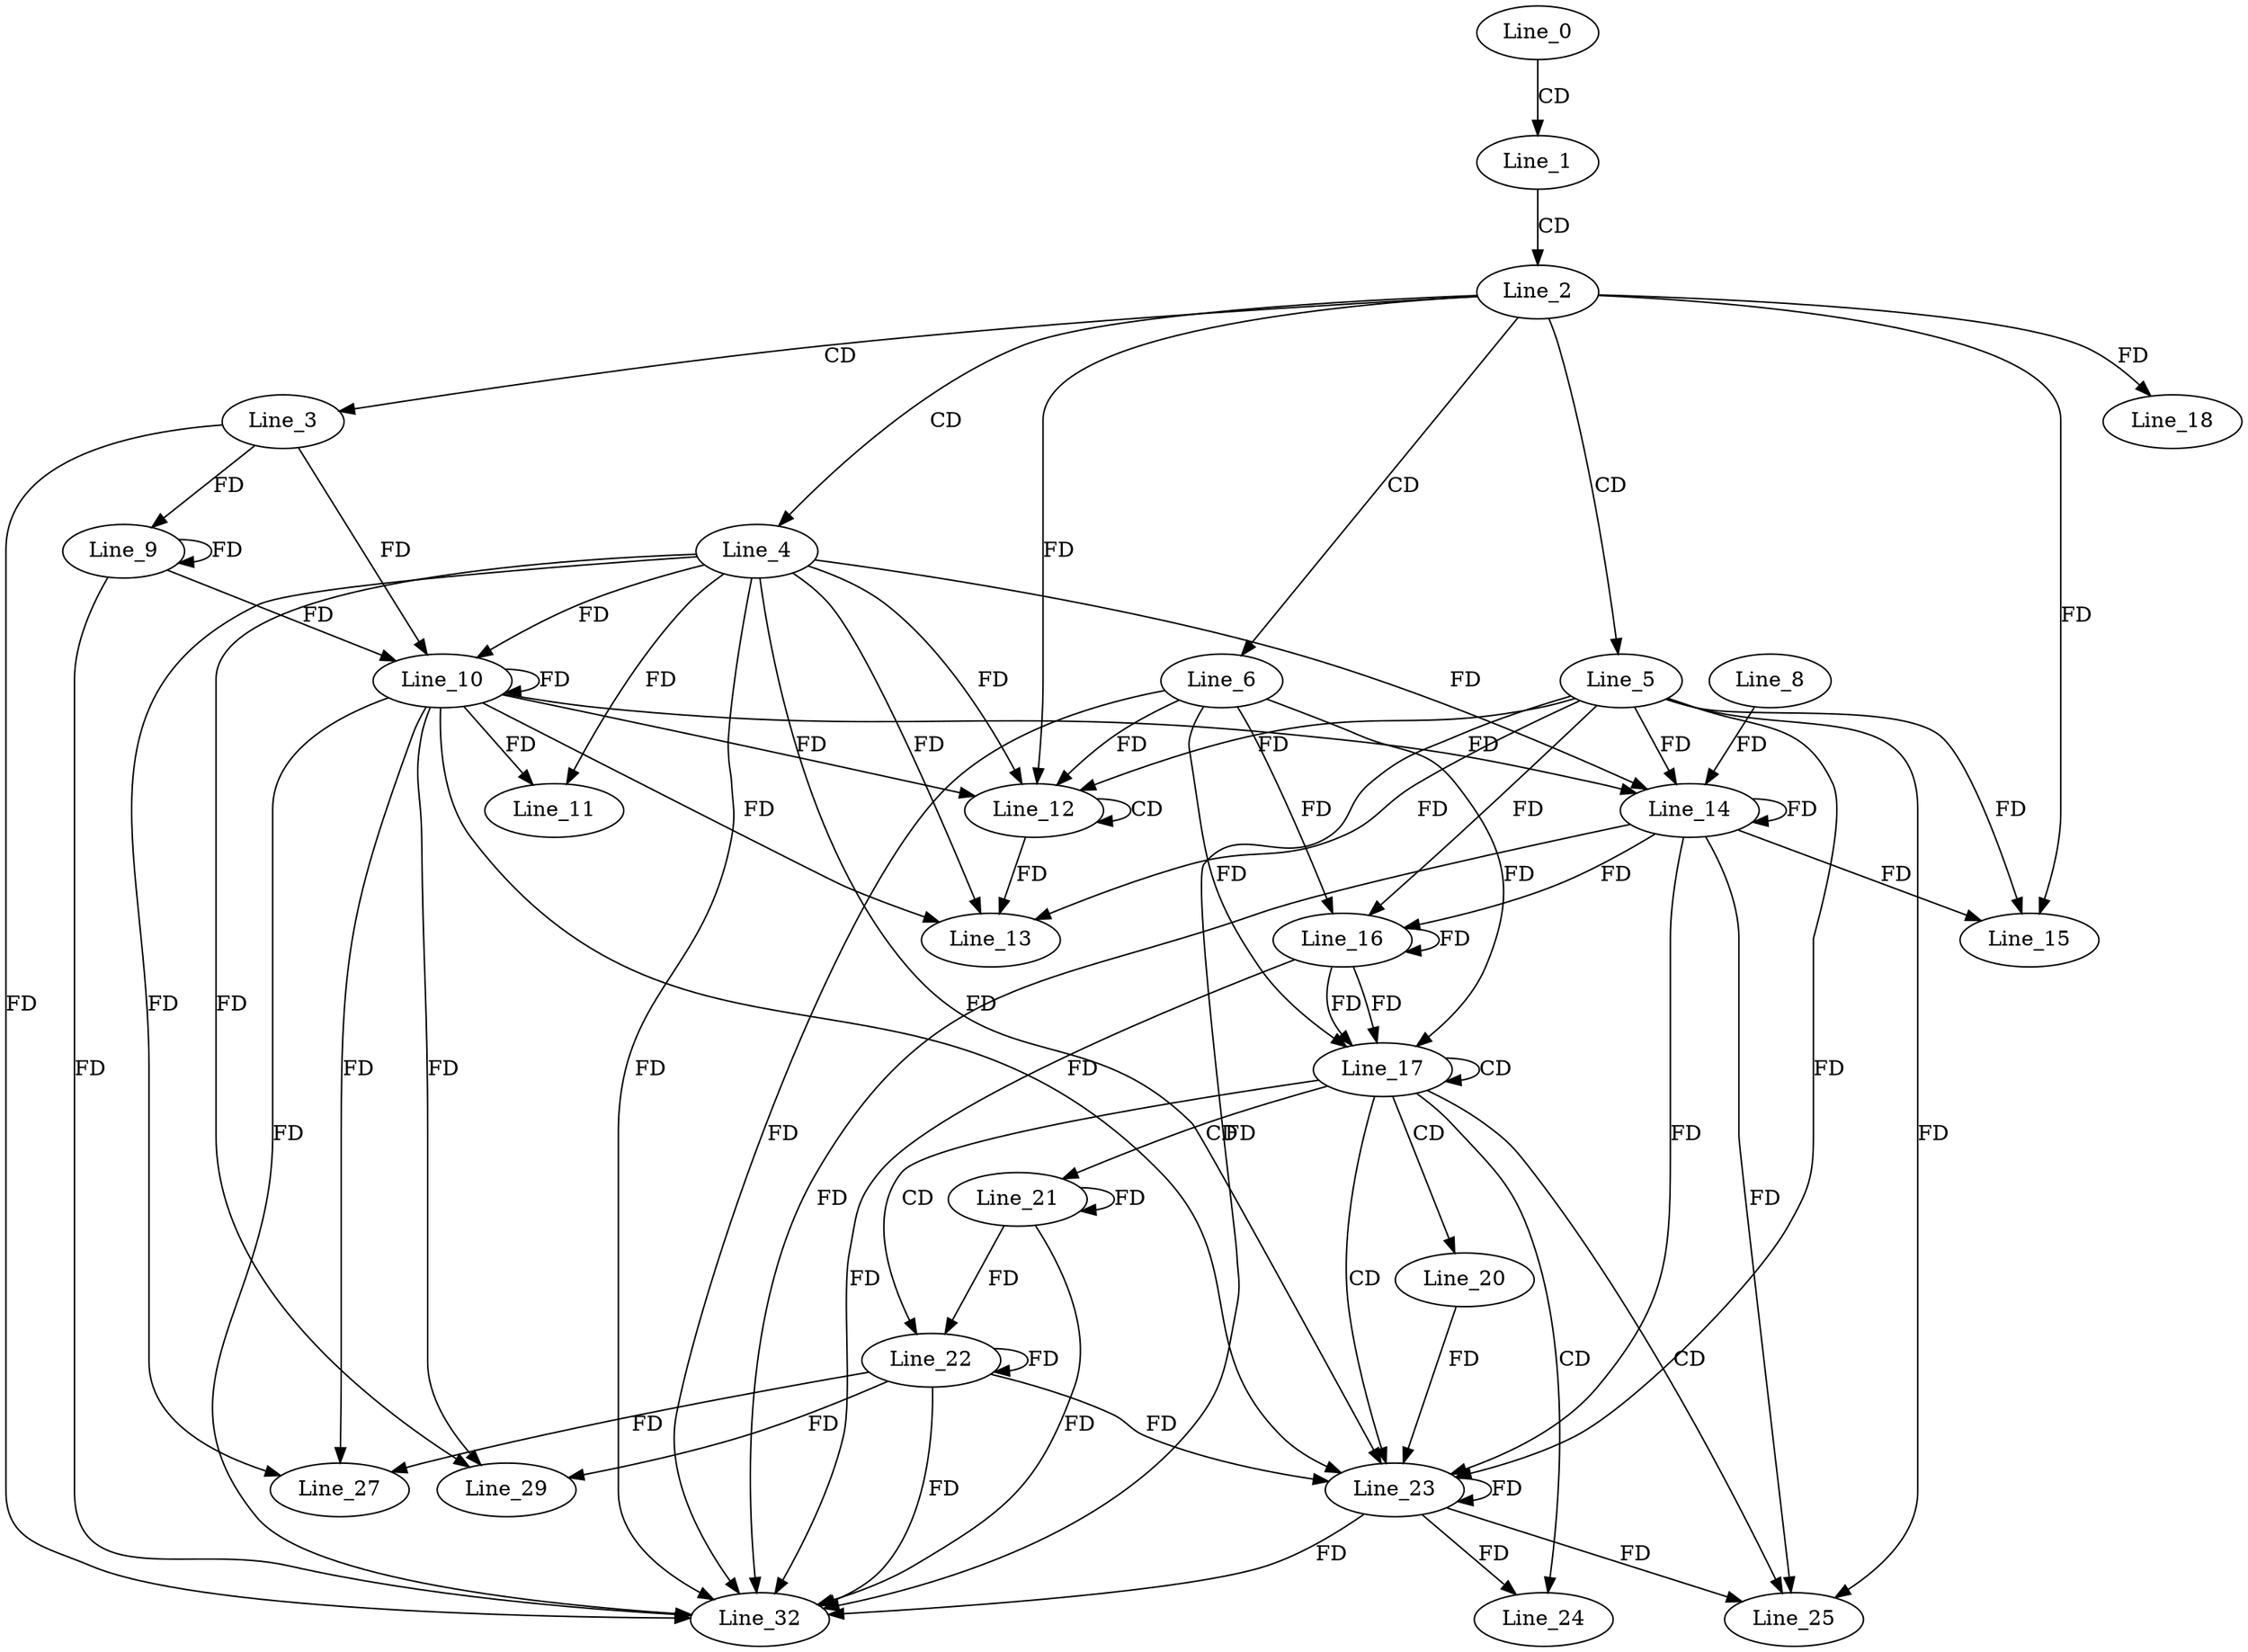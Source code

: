 digraph G {
  Line_0;
  Line_1;
  Line_2;
  Line_3;
  Line_4;
  Line_5;
  Line_6;
  Line_9;
  Line_9;
  Line_10;
  Line_10;
  Line_11;
  Line_12;
  Line_12;
  Line_12;
  Line_13;
  Line_14;
  Line_14;
  Line_8;
  Line_15;
  Line_15;
  Line_16;
  Line_16;
  Line_17;
  Line_17;
  Line_18;
  Line_20;
  Line_21;
  Line_21;
  Line_22;
  Line_22;
  Line_23;
  Line_23;
  Line_24;
  Line_24;
  Line_25;
  Line_27;
  Line_29;
  Line_32;
  Line_0 -> Line_1 [ label="CD" ];
  Line_1 -> Line_2 [ label="CD" ];
  Line_2 -> Line_3 [ label="CD" ];
  Line_2 -> Line_4 [ label="CD" ];
  Line_2 -> Line_5 [ label="CD" ];
  Line_2 -> Line_6 [ label="CD" ];
  Line_3 -> Line_9 [ label="FD" ];
  Line_9 -> Line_9 [ label="FD" ];
  Line_4 -> Line_10 [ label="FD" ];
  Line_10 -> Line_10 [ label="FD" ];
  Line_3 -> Line_10 [ label="FD" ];
  Line_9 -> Line_10 [ label="FD" ];
  Line_4 -> Line_11 [ label="FD" ];
  Line_10 -> Line_11 [ label="FD" ];
  Line_12 -> Line_12 [ label="CD" ];
  Line_4 -> Line_12 [ label="FD" ];
  Line_10 -> Line_12 [ label="FD" ];
  Line_5 -> Line_12 [ label="FD" ];
  Line_6 -> Line_12 [ label="FD" ];
  Line_2 -> Line_12 [ label="FD" ];
  Line_12 -> Line_13 [ label="FD" ];
  Line_4 -> Line_13 [ label="FD" ];
  Line_10 -> Line_13 [ label="FD" ];
  Line_5 -> Line_13 [ label="FD" ];
  Line_5 -> Line_14 [ label="FD" ];
  Line_14 -> Line_14 [ label="FD" ];
  Line_4 -> Line_14 [ label="FD" ];
  Line_10 -> Line_14 [ label="FD" ];
  Line_8 -> Line_14 [ label="FD" ];
  Line_5 -> Line_15 [ label="FD" ];
  Line_14 -> Line_15 [ label="FD" ];
  Line_2 -> Line_15 [ label="FD" ];
  Line_6 -> Line_16 [ label="FD" ];
  Line_16 -> Line_16 [ label="FD" ];
  Line_5 -> Line_16 [ label="FD" ];
  Line_14 -> Line_16 [ label="FD" ];
  Line_6 -> Line_17 [ label="FD" ];
  Line_16 -> Line_17 [ label="FD" ];
  Line_17 -> Line_17 [ label="CD" ];
  Line_6 -> Line_17 [ label="FD" ];
  Line_16 -> Line_17 [ label="FD" ];
  Line_2 -> Line_18 [ label="FD" ];
  Line_17 -> Line_20 [ label="CD" ];
  Line_17 -> Line_21 [ label="CD" ];
  Line_21 -> Line_21 [ label="FD" ];
  Line_17 -> Line_22 [ label="CD" ];
  Line_22 -> Line_22 [ label="FD" ];
  Line_21 -> Line_22 [ label="FD" ];
  Line_17 -> Line_23 [ label="CD" ];
  Line_5 -> Line_23 [ label="FD" ];
  Line_14 -> Line_23 [ label="FD" ];
  Line_23 -> Line_23 [ label="FD" ];
  Line_4 -> Line_23 [ label="FD" ];
  Line_10 -> Line_23 [ label="FD" ];
  Line_22 -> Line_23 [ label="FD" ];
  Line_20 -> Line_23 [ label="FD" ];
  Line_17 -> Line_24 [ label="CD" ];
  Line_23 -> Line_24 [ label="FD" ];
  Line_17 -> Line_25 [ label="CD" ];
  Line_5 -> Line_25 [ label="FD" ];
  Line_14 -> Line_25 [ label="FD" ];
  Line_23 -> Line_25 [ label="FD" ];
  Line_4 -> Line_27 [ label="FD" ];
  Line_10 -> Line_27 [ label="FD" ];
  Line_22 -> Line_27 [ label="FD" ];
  Line_4 -> Line_29 [ label="FD" ];
  Line_10 -> Line_29 [ label="FD" ];
  Line_22 -> Line_29 [ label="FD" ];
  Line_6 -> Line_32 [ label="FD" ];
  Line_16 -> Line_32 [ label="FD" ];
  Line_5 -> Line_32 [ label="FD" ];
  Line_14 -> Line_32 [ label="FD" ];
  Line_23 -> Line_32 [ label="FD" ];
  Line_4 -> Line_32 [ label="FD" ];
  Line_10 -> Line_32 [ label="FD" ];
  Line_22 -> Line_32 [ label="FD" ];
  Line_3 -> Line_32 [ label="FD" ];
  Line_9 -> Line_32 [ label="FD" ];
  Line_21 -> Line_32 [ label="FD" ];
}
